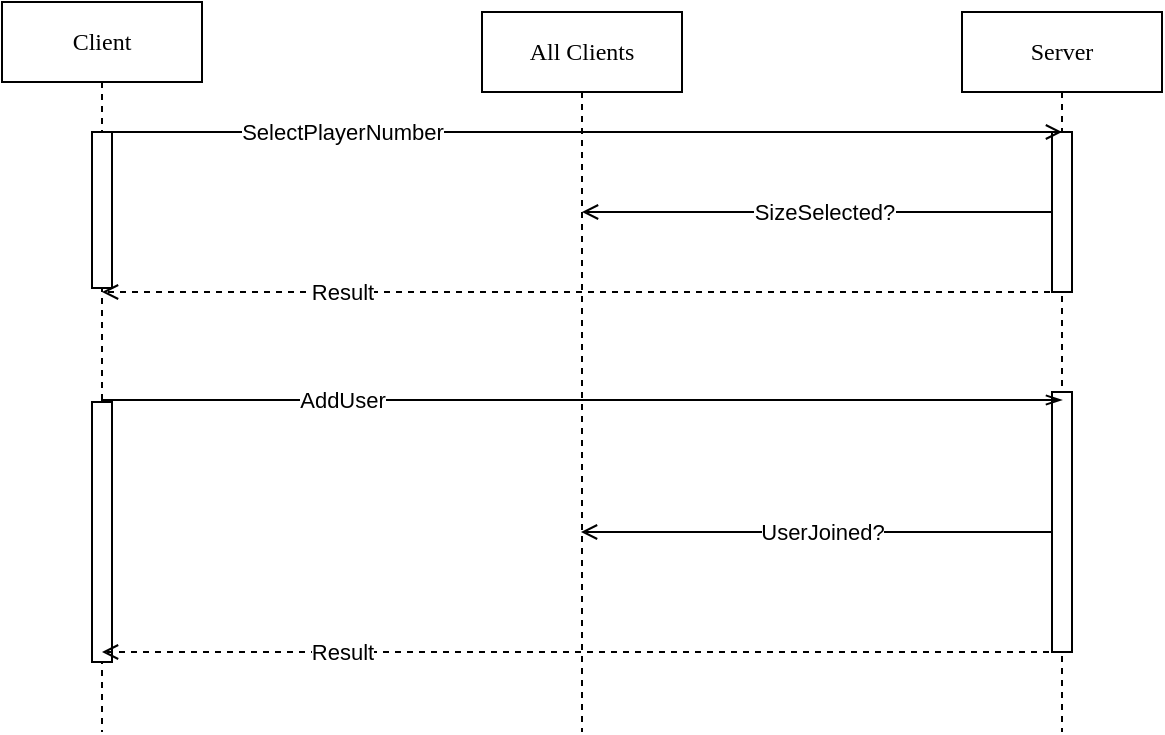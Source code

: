 <mxfile version="13.0.3" type="device" pages="4"><diagram name="Page-1" id="13e1069c-82ec-6db2-03f1-153e76fe0fe0"><mxGraphModel dx="1086" dy="829" grid="1" gridSize="10" guides="1" tooltips="1" connect="1" arrows="1" fold="1" page="1" pageScale="1" pageWidth="1100" pageHeight="850" background="#ffffff" math="0" shadow="0"><root><mxCell id="0"/><mxCell id="1" parent="0"/><mxCell id="qUCSd6_A-b-SOoctEXVG-2" value="SizeSelected?" style="edgeStyle=none;rounded=0;orthogonalLoop=1;jettySize=auto;html=1;endArrow=open;endFill=0;" parent="1" edge="1"><mxGeometry x="-0.003" relative="1" as="geometry"><Array as="points"><mxPoint x="755.5" y="300"/></Array><mxPoint as="offset"/><mxPoint x="760.0" y="300" as="sourcePoint"/><mxPoint x="520" y="300" as="targetPoint"/></mxGeometry></mxCell><mxCell id="xjAZj1k4kbCuYKYVwQT2-14" value="UserJoined?" style="edgeStyle=none;rounded=0;orthogonalLoop=1;jettySize=auto;html=1;endArrow=open;endFill=0;" parent="1" edge="1"><mxGeometry x="-0.003" relative="1" as="geometry"><Array as="points"><mxPoint x="755" y="460"/></Array><mxPoint as="offset"/><mxPoint x="759.5" y="460" as="sourcePoint"/><mxPoint x="519.5" y="460" as="targetPoint"/></mxGeometry></mxCell><mxCell id="7baba1c4bc27f4b0-2" value="Server" style="shape=umlLifeline;perimeter=lifelinePerimeter;whiteSpace=wrap;html=1;container=1;collapsible=0;recursiveResize=0;outlineConnect=0;rounded=0;shadow=0;comic=0;labelBackgroundColor=none;strokeWidth=1;fontFamily=Verdana;fontSize=12;align=center;" parent="1" vertex="1"><mxGeometry x="710" y="200" width="100" height="360" as="geometry"/></mxCell><mxCell id="MrelYg1Q1zKeKu71iMVm-6" value="" style="html=1;points=[];perimeter=orthogonalPerimeter;" parent="7baba1c4bc27f4b0-2" vertex="1"><mxGeometry x="45" y="190" width="10" height="130" as="geometry"/></mxCell><mxCell id="uwIePnh0zq4_382O2jbB-4" value="" style="html=1;points=[];perimeter=orthogonalPerimeter;" parent="7baba1c4bc27f4b0-2" vertex="1"><mxGeometry x="45" y="60" width="10" height="80" as="geometry"/></mxCell><mxCell id="7baba1c4bc27f4b0-8" value="Client" style="shape=umlLifeline;perimeter=lifelinePerimeter;whiteSpace=wrap;html=1;container=1;collapsible=0;recursiveResize=0;outlineConnect=0;rounded=0;shadow=0;comic=0;labelBackgroundColor=none;strokeWidth=1;fontFamily=Verdana;fontSize=12;align=center;" parent="1" vertex="1"><mxGeometry x="230" y="195" width="100" height="365" as="geometry"/></mxCell><mxCell id="MrelYg1Q1zKeKu71iMVm-5" value="" style="html=1;points=[];perimeter=orthogonalPerimeter;" parent="7baba1c4bc27f4b0-8" vertex="1"><mxGeometry x="45" y="200" width="10" height="130" as="geometry"/></mxCell><mxCell id="uwIePnh0zq4_382O2jbB-1" value="" style="html=1;points=[];perimeter=orthogonalPerimeter;" parent="7baba1c4bc27f4b0-8" vertex="1"><mxGeometry x="45" y="65" width="10" height="78" as="geometry"/></mxCell><mxCell id="xjAZj1k4kbCuYKYVwQT2-2" value="All Clients" style="shape=umlLifeline;perimeter=lifelinePerimeter;whiteSpace=wrap;html=1;container=1;collapsible=0;recursiveResize=0;outlineConnect=0;rounded=0;shadow=0;comic=0;labelBackgroundColor=none;strokeWidth=1;fontFamily=Verdana;fontSize=12;align=center;" parent="1" vertex="1"><mxGeometry x="470" y="200" width="100" height="360" as="geometry"/></mxCell><mxCell id="MrelYg1Q1zKeKu71iMVm-1" value="AddUser" style="endArrow=openThin;html=1;endFill=0;" parent="1" edge="1"><mxGeometry x="0.084" y="-140" width="50" height="50" relative="1" as="geometry"><mxPoint x="279.5" y="394" as="sourcePoint"/><mxPoint x="760" y="394" as="targetPoint"/><Array as="points"><mxPoint x="540" y="394"/></Array><mxPoint x="-140" y="-140" as="offset"/></mxGeometry></mxCell><mxCell id="uwIePnh0zq4_382O2jbB-3" value="SelectPlayerNumber" style="endArrow=open;html=1;endFill=0;" parent="1" edge="1"><mxGeometry x="-0.5" width="50" height="50" relative="1" as="geometry"><mxPoint x="280" y="260" as="sourcePoint"/><mxPoint x="760" y="260" as="targetPoint"/><mxPoint as="offset"/></mxGeometry></mxCell><mxCell id="uwIePnh0zq4_382O2jbB-5" value="Result" style="endArrow=open;html=1;endFill=0;dashed=1;" parent="1" edge="1"><mxGeometry x="0.5" width="50" height="50" relative="1" as="geometry"><mxPoint x="760" y="340" as="sourcePoint"/><mxPoint x="280" y="340" as="targetPoint"/><mxPoint as="offset"/></mxGeometry></mxCell><mxCell id="xjAZj1k4kbCuYKYVwQT2-17" value="Result" style="edgeStyle=none;rounded=0;orthogonalLoop=1;jettySize=auto;html=1;dashed=1;endArrow=open;endFill=0;" parent="1" edge="1"><mxGeometry x="0.499" relative="1" as="geometry"><Array as="points"><mxPoint x="555" y="520"/><mxPoint x="445" y="520"/></Array><mxPoint x="280" y="520" as="targetPoint"/><mxPoint as="offset"/><mxPoint x="759.5" y="520" as="sourcePoint"/></mxGeometry></mxCell></root></mxGraphModel></diagram><diagram id="mkCNAkBb-tHE7Sszu-66" name="Page-2"><mxGraphModel dx="1422" dy="845" grid="1" gridSize="10" guides="1" tooltips="1" connect="1" arrows="1" fold="1" page="1" pageScale="1" pageWidth="1654" pageHeight="1169" math="0" shadow="0"><root><mxCell id="VkEsiW4LGLezcH6HP4sO-0"/><mxCell id="VkEsiW4LGLezcH6HP4sO-1" parent="VkEsiW4LGLezcH6HP4sO-0"/><mxCell id="VkEsiW4LGLezcH6HP4sO-2" value="PawnPlaced?" style="edgeStyle=none;rounded=0;orthogonalLoop=1;jettySize=auto;html=1;endArrow=open;endFill=0;" parent="VkEsiW4LGLezcH6HP4sO-1" edge="1"><mxGeometry x="-0.002" relative="1" as="geometry"><mxPoint x="800" y="880" as="sourcePoint"/><mxPoint x="559.5" y="880" as="targetPoint"/><mxPoint as="offset"/></mxGeometry></mxCell><mxCell id="VkEsiW4LGLezcH6HP4sO-3" value="PawnPlaced?" style="edgeStyle=none;rounded=0;orthogonalLoop=1;jettySize=auto;html=1;endArrow=open;endFill=0;" parent="VkEsiW4LGLezcH6HP4sO-1" edge="1"><mxGeometry x="-0.0" relative="1" as="geometry"><mxPoint x="800" y="910" as="sourcePoint"/><mxPoint x="559.929" y="910" as="targetPoint"/><Array as="points"/><mxPoint as="offset"/></mxGeometry></mxCell><mxCell id="VkEsiW4LGLezcH6HP4sO-4" value="" style="edgeStyle=none;rounded=0;orthogonalLoop=1;jettySize=auto;html=1;endArrow=open;endFill=0;exitX=0.1;exitY=0.033;exitDx=0;exitDy=0;exitPerimeter=0;" parent="VkEsiW4LGLezcH6HP4sO-1" source="VkEsiW4LGLezcH6HP4sO-10" target="VkEsiW4LGLezcH6HP4sO-13" edge="1"><mxGeometry x="-0.019" relative="1" as="geometry"><mxPoint x="840" y="805" as="sourcePoint"/><mxPoint x="540" y="800" as="targetPoint"/><mxPoint as="offset"/></mxGeometry></mxCell><mxCell id="VkEsiW4LGLezcH6HP4sO-5" value="Client" style="shape=umlLifeline;perimeter=lifelinePerimeter;whiteSpace=wrap;html=1;container=1;collapsible=0;recursiveResize=0;outlineConnect=0;" parent="VkEsiW4LGLezcH6HP4sO-1" vertex="1"><mxGeometry x="270" y="280" width="100" height="720" as="geometry"/></mxCell><mxCell id="VkEsiW4LGLezcH6HP4sO-6" value="" style="html=1;points=[];perimeter=orthogonalPerimeter;" parent="VkEsiW4LGLezcH6HP4sO-5" vertex="1"><mxGeometry x="45" y="520" width="10" height="150" as="geometry"/></mxCell><mxCell id="VkEsiW4LGLezcH6HP4sO-9" value="Server&lt;br&gt;" style="shape=umlLifeline;perimeter=lifelinePerimeter;whiteSpace=wrap;html=1;container=1;collapsible=0;recursiveResize=0;outlineConnect=0;" parent="VkEsiW4LGLezcH6HP4sO-1" vertex="1"><mxGeometry x="750" y="280" width="100" height="720" as="geometry"/></mxCell><mxCell id="VkEsiW4LGLezcH6HP4sO-10" value="" style="html=1;points=[];perimeter=orthogonalPerimeter;" parent="VkEsiW4LGLezcH6HP4sO-9" vertex="1"><mxGeometry x="45" y="520" width="10" height="20" as="geometry"/></mxCell><mxCell id="VkEsiW4LGLezcH6HP4sO-12" value="" style="html=1;points=[];perimeter=orthogonalPerimeter;" parent="VkEsiW4LGLezcH6HP4sO-9" vertex="1"><mxGeometry x="45" y="560" width="10" height="110" as="geometry"/></mxCell><mxCell id="VkEsiW4LGLezcH6HP4sO-13" value="All Clients" style="shape=umlLifeline;perimeter=lifelinePerimeter;whiteSpace=wrap;html=1;container=1;collapsible=0;recursiveResize=0;outlineConnect=0;" parent="VkEsiW4LGLezcH6HP4sO-1" vertex="1"><mxGeometry x="510" y="280" width="100" height="720" as="geometry"/></mxCell><mxCell id="VkEsiW4LGLezcH6HP4sO-14" value="Result" style="edgeStyle=none;rounded=0;orthogonalLoop=1;jettySize=auto;html=1;dashed=1;endArrow=open;endFill=0;entryX=0.9;entryY=0.043;entryDx=0;entryDy=0;entryPerimeter=0;" parent="VkEsiW4LGLezcH6HP4sO-1" edge="1"><mxGeometry x="0.558" relative="1" as="geometry"><Array as="points"><mxPoint x="750" y="950"/></Array><mxPoint x="800" y="951" as="sourcePoint"/><mxPoint x="324" y="951.29" as="targetPoint"/><mxPoint as="offset"/></mxGeometry></mxCell><mxCell id="VkEsiW4LGLezcH6HP4sO-15" value="PlacePawns" style="edgeStyle=none;rounded=0;orthogonalLoop=1;jettySize=auto;html=1;endArrow=open;endFill=0;" parent="VkEsiW4LGLezcH6HP4sO-1" edge="1"><mxGeometry x="-0.5" relative="1" as="geometry"><mxPoint x="320" y="841" as="sourcePoint"/><mxPoint x="800" y="841" as="targetPoint"/><mxPoint as="offset"/></mxGeometry></mxCell><mxCell id="XVbkrp4T4B-ztJa1SRlW-2" value="GodsAvailable?" style="edgeStyle=none;rounded=0;orthogonalLoop=1;jettySize=auto;html=1;endArrow=open;endFill=0;" edge="1" parent="VkEsiW4LGLezcH6HP4sO-1"><mxGeometry x="0.239" relative="1" as="geometry"><mxPoint x="714.5" y="610" as="sourcePoint"/><mxPoint x="559.5" y="610" as="targetPoint"/><Array as="points"><mxPoint x="795" y="610"/></Array><mxPoint as="offset"/></mxGeometry></mxCell><mxCell id="XVbkrp4T4B-ztJa1SRlW-3" value="GodChosen?" style="edgeStyle=none;rounded=0;orthogonalLoop=1;jettySize=auto;html=1;endArrow=open;endFill=0;" edge="1" parent="VkEsiW4LGLezcH6HP4sO-1"><mxGeometry x="0.249" relative="1" as="geometry"><mxPoint x="720" y="574" as="sourcePoint"/><mxPoint x="559.5" y="574" as="targetPoint"/><Array as="points"><mxPoint x="800" y="574"/></Array><mxPoint as="offset"/></mxGeometry></mxCell><mxCell id="XVbkrp4T4B-ztJa1SRlW-4" value="" style="html=1;points=[];perimeter=orthogonalPerimeter;" vertex="1" parent="VkEsiW4LGLezcH6HP4sO-1"><mxGeometry x="795" y="530" width="10" height="120" as="geometry"/></mxCell><mxCell id="XVbkrp4T4B-ztJa1SRlW-5" value="ChooseGod" style="rounded=0;orthogonalLoop=1;jettySize=auto;html=1;endArrow=open;endFill=0;" edge="1" parent="VkEsiW4LGLezcH6HP4sO-1"><mxGeometry x="-0.514" relative="1" as="geometry"><mxPoint x="324.5" y="534" as="sourcePoint"/><mxPoint x="800" y="534" as="targetPoint"/><mxPoint as="offset"/></mxGeometry></mxCell><mxCell id="XVbkrp4T4B-ztJa1SRlW-6" value="" style="html=1;points=[];perimeter=orthogonalPerimeter;" vertex="1" parent="VkEsiW4LGLezcH6HP4sO-1"><mxGeometry x="315" y="530" width="10" height="120" as="geometry"/></mxCell><mxCell id="XwoXno_PvklhuX1u0aj7-0" value="GodsAvailable" style="edgeStyle=none;rounded=0;orthogonalLoop=1;jettySize=auto;html=1;endArrow=open;endFill=0;" edge="1" parent="VkEsiW4LGLezcH6HP4sO-1"><mxGeometry relative="1" as="geometry"><mxPoint x="800" y="350" as="sourcePoint"/><mxPoint x="560" y="350" as="targetPoint"/><Array as="points"/><mxPoint as="offset"/></mxGeometry></mxCell><mxCell id="XwoXno_PvklhuX1u0aj7-1" value="Result" style="rounded=0;orthogonalLoop=1;jettySize=auto;html=1;endArrow=openThin;endFill=0;dashed=1;" edge="1" parent="VkEsiW4LGLezcH6HP4sO-1"><mxGeometry x="0.499" relative="1" as="geometry"><mxPoint x="799.5" y="464" as="sourcePoint"/><mxPoint x="320" y="464" as="targetPoint"/><mxPoint as="offset"/></mxGeometry></mxCell><mxCell id="XwoXno_PvklhuX1u0aj7-3" value="GodsAvailable?" style="edgeStyle=none;rounded=0;orthogonalLoop=1;jettySize=auto;html=1;endArrow=open;endFill=0;" edge="1" parent="VkEsiW4LGLezcH6HP4sO-1"><mxGeometry x="0.249" relative="1" as="geometry"><mxPoint x="720" y="424" as="sourcePoint"/><mxPoint x="559.5" y="424" as="targetPoint"/><Array as="points"><mxPoint x="800" y="424"/></Array><mxPoint as="offset"/></mxGeometry></mxCell><mxCell id="XwoXno_PvklhuX1u0aj7-4" value="" style="html=1;points=[];perimeter=orthogonalPerimeter;" vertex="1" parent="VkEsiW4LGLezcH6HP4sO-1"><mxGeometry x="795" y="350" width="10" height="120" as="geometry"/></mxCell><mxCell id="XwoXno_PvklhuX1u0aj7-5" value="SelectGods" style="rounded=0;orthogonalLoop=1;jettySize=auto;html=1;endArrow=open;endFill=0;" edge="1" parent="VkEsiW4LGLezcH6HP4sO-1"><mxGeometry x="-0.514" relative="1" as="geometry"><mxPoint x="324.5" y="384" as="sourcePoint"/><mxPoint x="800" y="384" as="targetPoint"/><mxPoint as="offset"/></mxGeometry></mxCell><mxCell id="XwoXno_PvklhuX1u0aj7-6" value="" style="html=1;points=[];perimeter=orthogonalPerimeter;" vertex="1" parent="VkEsiW4LGLezcH6HP4sO-1"><mxGeometry x="315" y="380" width="10" height="85" as="geometry"/></mxCell><mxCell id="XVbkrp4T4B-ztJa1SRlW-1" value="Result" style="rounded=0;orthogonalLoop=1;jettySize=auto;html=1;endArrow=openThin;endFill=0;dashed=1;" edge="1" parent="VkEsiW4LGLezcH6HP4sO-1"><mxGeometry x="0.499" relative="1" as="geometry"><mxPoint x="795.0" y="650" as="sourcePoint"/><mxPoint x="315.5" y="650" as="targetPoint"/><mxPoint as="offset"/></mxGeometry></mxCell><mxCell id="-jIrAXMJpFwFq86ZBu9z-2" value="" style="html=1;points=[];perimeter=orthogonalPerimeter;" vertex="1" parent="VkEsiW4LGLezcH6HP4sO-1"><mxGeometry x="795" y="700" width="10" height="60" as="geometry"/></mxCell><mxCell id="-jIrAXMJpFwFq86ZBu9z-3" value="ChooseFirstPlayer" style="rounded=0;orthogonalLoop=1;jettySize=auto;html=1;endArrow=open;endFill=0;" edge="1" parent="VkEsiW4LGLezcH6HP4sO-1"><mxGeometry x="-0.514" relative="1" as="geometry"><mxPoint x="324.5" y="704" as="sourcePoint"/><mxPoint x="800.0" y="704" as="targetPoint"/><mxPoint as="offset"/></mxGeometry></mxCell><mxCell id="-jIrAXMJpFwFq86ZBu9z-4" value="" style="html=1;points=[];perimeter=orthogonalPerimeter;" vertex="1" parent="VkEsiW4LGLezcH6HP4sO-1"><mxGeometry x="315" y="700" width="10" height="60" as="geometry"/></mxCell><mxCell id="-jIrAXMJpFwFq86ZBu9z-5" value="Result" style="rounded=0;orthogonalLoop=1;jettySize=auto;html=1;endArrow=openThin;endFill=0;dashed=1;" edge="1" parent="VkEsiW4LGLezcH6HP4sO-1"><mxGeometry x="0.499" relative="1" as="geometry"><mxPoint x="795.0" y="760.0" as="sourcePoint"/><mxPoint x="315.5" y="760.0" as="targetPoint"/><mxPoint as="offset"/></mxGeometry></mxCell><mxCell id="w7q2N0fvcq-BOgehjTCE-0" value="RequestPlacePawns" style="edgeStyle=none;rounded=0;orthogonalLoop=1;jettySize=auto;html=1;endArrow=open;endFill=0;exitX=0.1;exitY=0.033;exitDx=0;exitDy=0;exitPerimeter=0;" edge="1" parent="VkEsiW4LGLezcH6HP4sO-1"><mxGeometry x="-0.019" relative="1" as="geometry"><mxPoint x="561.5" y="800.0" as="sourcePoint"/><mxPoint x="325" y="800.0" as="targetPoint"/><mxPoint as="offset"/></mxGeometry></mxCell></root></mxGraphModel></diagram><diagram id="E73mVpJf3tkMSiSxvi6t" name="Page-3"><mxGraphModel dx="1086" dy="829" grid="1" gridSize="10" guides="1" tooltips="1" connect="1" arrows="1" fold="1" page="1" pageScale="1" pageWidth="1654" pageHeight="1169" math="0" shadow="0"><root><mxCell id="19NPijuwLsf0WE1uvCaf-0"/><mxCell id="19NPijuwLsf0WE1uvCaf-1" parent="19NPijuwLsf0WE1uvCaf-0"/><mxCell id="19NPijuwLsf0WE1uvCaf-2" value="ActionsReady" style="edgeStyle=orthogonalEdgeStyle;rounded=0;orthogonalLoop=1;jettySize=auto;html=1;endArrow=open;endFill=0;" parent="19NPijuwLsf0WE1uvCaf-1" source="19NPijuwLsf0WE1uvCaf-10" target="19NPijuwLsf0WE1uvCaf-18" edge="1"><mxGeometry x="0.04" relative="1" as="geometry"><mxPoint x="549.5" y="250" as="sourcePoint"/><mxPoint x="580" y="249" as="targetPoint"/><Array as="points"><mxPoint x="740" y="270"/><mxPoint x="740" y="270"/></Array><mxPoint as="offset"/></mxGeometry></mxCell><mxCell id="19NPijuwLsf0WE1uvCaf-4" value="Result" style="edgeStyle=none;rounded=0;orthogonalLoop=1;jettySize=auto;html=1;dashed=1;endArrow=open;endFill=0;" parent="19NPijuwLsf0WE1uvCaf-1" source="19NPijuwLsf0WE1uvCaf-10" edge="1"><mxGeometry x="0.499" relative="1" as="geometry"><mxPoint x="549.5" y="330" as="sourcePoint"/><mxPoint x="320" y="330" as="targetPoint"/><mxPoint as="offset"/></mxGeometry></mxCell><mxCell id="19NPijuwLsf0WE1uvCaf-5" value="Result" style="edgeStyle=none;rounded=0;orthogonalLoop=1;jettySize=auto;html=1;endArrow=open;endFill=0;dashed=1;entryX=1.038;entryY=0.957;entryDx=0;entryDy=0;entryPerimeter=0;" parent="19NPijuwLsf0WE1uvCaf-1" edge="1"><mxGeometry x="0.516" relative="1" as="geometry"><mxPoint x="799.5" y="620" as="sourcePoint"/><mxPoint x="325.38" y="620" as="targetPoint"/><mxPoint as="offset"/></mxGeometry></mxCell><mxCell id="19NPijuwLsf0WE1uvCaf-6" value="Win?" style="edgeStyle=none;rounded=0;orthogonalLoop=1;jettySize=auto;html=1;endArrow=open;endFill=0;" parent="19NPijuwLsf0WE1uvCaf-1" edge="1"><mxGeometry x="0.041" relative="1" as="geometry"><mxPoint x="800" y="490" as="sourcePoint"/><mxPoint x="569.5" y="490" as="targetPoint"/><mxPoint as="offset"/></mxGeometry></mxCell><mxCell id="19NPijuwLsf0WE1uvCaf-7" value="Elimination?" style="edgeStyle=none;rounded=0;orthogonalLoop=1;jettySize=auto;html=1;endArrow=open;endFill=0;" parent="19NPijuwLsf0WE1uvCaf-1" edge="1"><mxGeometry x="0.041" relative="1" as="geometry"><mxPoint x="800" y="520" as="sourcePoint"/><mxPoint x="569.5" y="520" as="targetPoint"/><mxPoint as="offset"/></mxGeometry></mxCell><mxCell id="19NPijuwLsf0WE1uvCaf-8" value="TurnChange?" style="edgeStyle=none;rounded=0;orthogonalLoop=1;jettySize=auto;html=1;endArrow=open;endFill=0;" parent="19NPijuwLsf0WE1uvCaf-1" edge="1"><mxGeometry x="0.613" relative="1" as="geometry"><mxPoint x="800" y="590" as="sourcePoint"/><mxPoint x="569.667" y="590" as="targetPoint"/><Array as="points"><mxPoint x="620" y="590"/><mxPoint x="790" y="590"/></Array><mxPoint as="offset"/></mxGeometry></mxCell><mxCell id="19NPijuwLsf0WE1uvCaf-10" value="Server" style="shape=umlLifeline;perimeter=lifelinePerimeter;whiteSpace=wrap;html=1;container=1;collapsible=0;recursiveResize=0;outlineConnect=0;rounded=0;shadow=0;comic=0;labelBackgroundColor=none;strokeWidth=1;fontFamily=Verdana;fontSize=12;align=center;" parent="19NPijuwLsf0WE1uvCaf-1" vertex="1"><mxGeometry x="750" y="170" width="100" height="550" as="geometry"/></mxCell><mxCell id="19NPijuwLsf0WE1uvCaf-13" value="" style="html=1;points=[];perimeter=orthogonalPerimeter;rounded=0;" parent="19NPijuwLsf0WE1uvCaf-10" vertex="1"><mxGeometry x="45" y="100" width="10" height="390" as="geometry"/></mxCell><mxCell id="19NPijuwLsf0WE1uvCaf-18" value="All Clients" style="shape=umlLifeline;perimeter=lifelinePerimeter;whiteSpace=wrap;html=1;container=1;collapsible=0;recursiveResize=0;outlineConnect=0;rounded=0;shadow=0;comic=0;labelBackgroundColor=none;strokeWidth=1;fontFamily=Verdana;fontSize=12;align=center;" parent="19NPijuwLsf0WE1uvCaf-1" vertex="1"><mxGeometry x="520" y="170" width="100" height="550" as="geometry"/></mxCell><mxCell id="19NPijuwLsf0WE1uvCaf-19" value="ExecuteAction" style="edgeStyle=none;rounded=0;orthogonalLoop=1;jettySize=auto;html=1;endArrow=open;endFill=0;" parent="19NPijuwLsf0WE1uvCaf-1" edge="1"><mxGeometry x="-0.495" y="1" relative="1" as="geometry"><mxPoint x="320" y="370" as="sourcePoint"/><mxPoint x="800" y="370" as="targetPoint"/><mxPoint as="offset"/></mxGeometry></mxCell><mxCell id="19NPijuwLsf0WE1uvCaf-20" value="Move?" style="rounded=0;orthogonalLoop=1;jettySize=auto;html=1;endArrow=open;endFill=0;" parent="19NPijuwLsf0WE1uvCaf-1" edge="1"><mxGeometry x="0.042" relative="1" as="geometry"><mxPoint x="800" y="410" as="sourcePoint"/><mxPoint x="569.667" y="410" as="targetPoint"/><mxPoint as="offset"/></mxGeometry></mxCell><mxCell id="19NPijuwLsf0WE1uvCaf-21" value="Build?" style="edgeStyle=none;rounded=0;orthogonalLoop=1;jettySize=auto;html=1;endArrow=open;endFill=0;" parent="19NPijuwLsf0WE1uvCaf-1" edge="1"><mxGeometry x="0.043" relative="1" as="geometry"><mxPoint x="800" y="440" as="sourcePoint"/><mxPoint x="569.81" y="440" as="targetPoint"/><Array as="points"><mxPoint x="750" y="440"/></Array><mxPoint as="offset"/></mxGeometry></mxCell><mxCell id="19NPijuwLsf0WE1uvCaf-22" value="Client" style="shape=umlLifeline;perimeter=lifelinePerimeter;whiteSpace=wrap;html=1;container=1;collapsible=0;recursiveResize=0;outlineConnect=0;rounded=0;shadow=0;comic=0;labelBackgroundColor=none;strokeWidth=1;fontFamily=Verdana;fontSize=12;align=center;" parent="19NPijuwLsf0WE1uvCaf-1" vertex="1"><mxGeometry x="270" y="170" width="100" height="550" as="geometry"/></mxCell><mxCell id="19NPijuwLsf0WE1uvCaf-23" value="" style="html=1;points=[];perimeter=orthogonalPerimeter;rounded=0;" parent="19NPijuwLsf0WE1uvCaf-22" vertex="1"><mxGeometry x="45" y="130" width="10" height="30" as="geometry"/></mxCell><mxCell id="19NPijuwLsf0WE1uvCaf-24" value="" style="html=1;points=[];perimeter=orthogonalPerimeter;rounded=0;" parent="19NPijuwLsf0WE1uvCaf-22" vertex="1"><mxGeometry x="45" y="200" width="10" height="250" as="geometry"/></mxCell><mxCell id="19NPijuwLsf0WE1uvCaf-26" value="" style="endArrow=classic;html=1;exitX=0.217;exitY=0.996;exitDx=0;exitDy=0;exitPerimeter=0;entryX=-0.117;entryY=-0.001;entryDx=0;entryDy=0;entryPerimeter=0;curved=1;" parent="19NPijuwLsf0WE1uvCaf-22" source="19NPijuwLsf0WE1uvCaf-24" target="19NPijuwLsf0WE1uvCaf-24" edge="1"><mxGeometry width="50" height="50" relative="1" as="geometry"><mxPoint x="-20" y="320" as="sourcePoint"/><mxPoint x="30" y="270" as="targetPoint"/><Array as="points"><mxPoint x="-70" y="325"/></Array></mxGeometry></mxCell><mxCell id="0GbF27PMdjNNhrSSxpyK-0" value="" style="endArrow=classic;html=1;entryX=-0.021;entryY=-0.032;entryDx=0;entryDy=0;entryPerimeter=0;edgeStyle=elbowEdgeStyle;curved=1;exitX=-0.117;exitY=0.957;exitDx=0;exitDy=0;exitPerimeter=0;" parent="19NPijuwLsf0WE1uvCaf-22" source="19NPijuwLsf0WE1uvCaf-23" target="19NPijuwLsf0WE1uvCaf-23" edge="1"><mxGeometry width="50" height="50" relative="1" as="geometry"><mxPoint x="-70" y="170" as="sourcePoint"/><mxPoint x="-20" y="120" as="targetPoint"/><Array as="points"><mxPoint y="145"/></Array></mxGeometry></mxCell><mxCell id="19NPijuwLsf0WE1uvCaf-27" value="" style="endArrow=open;html=1;endFill=0;entryX=-0.043;entryY=0.033;entryDx=0;entryDy=0;entryPerimeter=0;exitX=0.945;exitY=0.06;exitDx=0;exitDy=0;exitPerimeter=0;" parent="19NPijuwLsf0WE1uvCaf-1" source="19NPijuwLsf0WE1uvCaf-23" edge="1"><mxGeometry width="50" height="50" relative="1" as="geometry"><mxPoint x="250" y="301" as="sourcePoint"/><mxPoint x="794.57" y="300.99" as="targetPoint"/><Array as="points"><mxPoint x="660" y="300"/></Array></mxGeometry></mxCell><mxCell id="19NPijuwLsf0WE1uvCaf-28" value="CheckAction&lt;br&gt;" style="text;html=1;align=center;verticalAlign=middle;resizable=0;points=[];labelBackgroundColor=#ffffff;" parent="19NPijuwLsf0WE1uvCaf-27" vertex="1" connectable="0"><mxGeometry x="0.218" y="-25" relative="1" as="geometry"><mxPoint x="-170.41" y="-25.27" as="offset"/></mxGeometry></mxCell><mxCell id="0GbF27PMdjNNhrSSxpyK-1" value="ActionsReady?" style="endArrow=open;html=1;endFill=0;" parent="19NPijuwLsf0WE1uvCaf-1" edge="1"><mxGeometry x="0.04" width="50" height="50" relative="1" as="geometry"><mxPoint x="800" y="560" as="sourcePoint"/><mxPoint x="569.31" y="560" as="targetPoint"/><Array as="points"><mxPoint x="729.5" y="560"/></Array><mxPoint as="offset"/></mxGeometry></mxCell><mxCell id="foxTKcqdWj6GLMM30Dcv-0" value="" style="endArrow=classic;html=1;edgeStyle=elbowEdgeStyle;curved=1;" parent="19NPijuwLsf0WE1uvCaf-1" edge="1"><mxGeometry width="50" height="50" relative="1" as="geometry"><mxPoint x="800" y="660" as="sourcePoint"/><mxPoint x="800" y="270" as="targetPoint"/><Array as="points"><mxPoint x="840" y="465"/></Array></mxGeometry></mxCell></root></mxGraphModel></diagram><diagram id="a3AzGESd_SISNTOPK_6l" name="Page-4"><mxGraphModel dx="749" dy="572" grid="1" gridSize="10" guides="1" tooltips="1" connect="1" arrows="1" fold="1" page="1" pageScale="1" pageWidth="1654" pageHeight="1169" math="0" shadow="0"><root><mxCell id="6h8gGjhmZbh5FFD4JFMA-0"/><mxCell id="6h8gGjhmZbh5FFD4JFMA-1" parent="6h8gGjhmZbh5FFD4JFMA-0"/><mxCell id="8SXUoGjYqTH7UhwPMWSd-6" value="Server" style="shape=umlLifeline;perimeter=lifelinePerimeter;whiteSpace=wrap;html=1;container=1;collapsible=0;recursiveResize=0;outlineConnect=0;rounded=0;shadow=0;comic=0;labelBackgroundColor=none;strokeWidth=1;fontFamily=Verdana;fontSize=12;align=center;" vertex="1" parent="6h8gGjhmZbh5FFD4JFMA-1"><mxGeometry x="520" y="160" width="100" height="200" as="geometry"/></mxCell><mxCell id="8SXUoGjYqTH7UhwPMWSd-24" value="" style="endArrow=classic;html=1;exitX=0.848;exitY=0.976;exitDx=0;exitDy=0;exitPerimeter=0;entryX=0.943;entryY=0.014;entryDx=0;entryDy=0;entryPerimeter=0;curved=1;" edge="1" parent="8SXUoGjYqTH7UhwPMWSd-6" source="8SXUoGjYqTH7UhwPMWSd-21" target="8SXUoGjYqTH7UhwPMWSd-21"><mxGeometry width="50" height="50" relative="1" as="geometry"><mxPoint x="100" y="140" as="sourcePoint"/><mxPoint x="150" y="90" as="targetPoint"/><Array as="points"><mxPoint x="80" y="90"/></Array></mxGeometry></mxCell><mxCell id="8SXUoGjYqTH7UhwPMWSd-25" value="" style="html=1;points=[];perimeter=orthogonalPerimeter;rounded=0;" vertex="1" parent="8SXUoGjYqTH7UhwPMWSd-6"><mxGeometry x="45" y="160" width="10" height="30" as="geometry"/></mxCell><mxCell id="8SXUoGjYqTH7UhwPMWSd-21" value="" style="html=1;points=[];perimeter=orthogonalPerimeter;rounded=0;" vertex="1" parent="8SXUoGjYqTH7UhwPMWSd-6"><mxGeometry x="45" y="70" width="10" height="40" as="geometry"/></mxCell><mxCell id="8SXUoGjYqTH7UhwPMWSd-12" value="Client" style="shape=umlLifeline;perimeter=lifelinePerimeter;whiteSpace=wrap;html=1;container=1;collapsible=0;recursiveResize=0;outlineConnect=0;rounded=0;shadow=0;comic=0;labelBackgroundColor=none;strokeWidth=1;fontFamily=Verdana;fontSize=12;align=center;" vertex="1" parent="6h8gGjhmZbh5FFD4JFMA-1"><mxGeometry x="270" y="160" width="100" height="200" as="geometry"/></mxCell><mxCell id="8SXUoGjYqTH7UhwPMWSd-13" value="" style="html=1;points=[];perimeter=orthogonalPerimeter;rounded=0;" vertex="1" parent="8SXUoGjYqTH7UhwPMWSd-12"><mxGeometry x="45" y="80" width="10" height="80" as="geometry"/></mxCell><mxCell id="8SXUoGjYqTH7UhwPMWSd-23" value="Ping" style="endArrow=classic;html=1;entryX=0.393;entryY=0.008;entryDx=0;entryDy=0;entryPerimeter=0;" edge="1" parent="6h8gGjhmZbh5FFD4JFMA-1"><mxGeometry width="50" height="50" relative="1" as="geometry"><mxPoint x="320.0" y="320.0" as="sourcePoint"/><mxPoint x="569.12" y="320.0" as="targetPoint"/></mxGeometry></mxCell><mxCell id="8SXUoGjYqTH7UhwPMWSd-22" value="Ping" style="endArrow=classic;html=1;entryX=0.29;entryY=0.022;entryDx=0;entryDy=0;entryPerimeter=0;" edge="1" parent="6h8gGjhmZbh5FFD4JFMA-1" source="8SXUoGjYqTH7UhwPMWSd-6" target="8SXUoGjYqTH7UhwPMWSd-13"><mxGeometry width="50" height="50" relative="1" as="geometry"><mxPoint x="460" y="180" as="sourcePoint"/><mxPoint x="500" y="240" as="targetPoint"/></mxGeometry></mxCell></root></mxGraphModel></diagram></mxfile>
